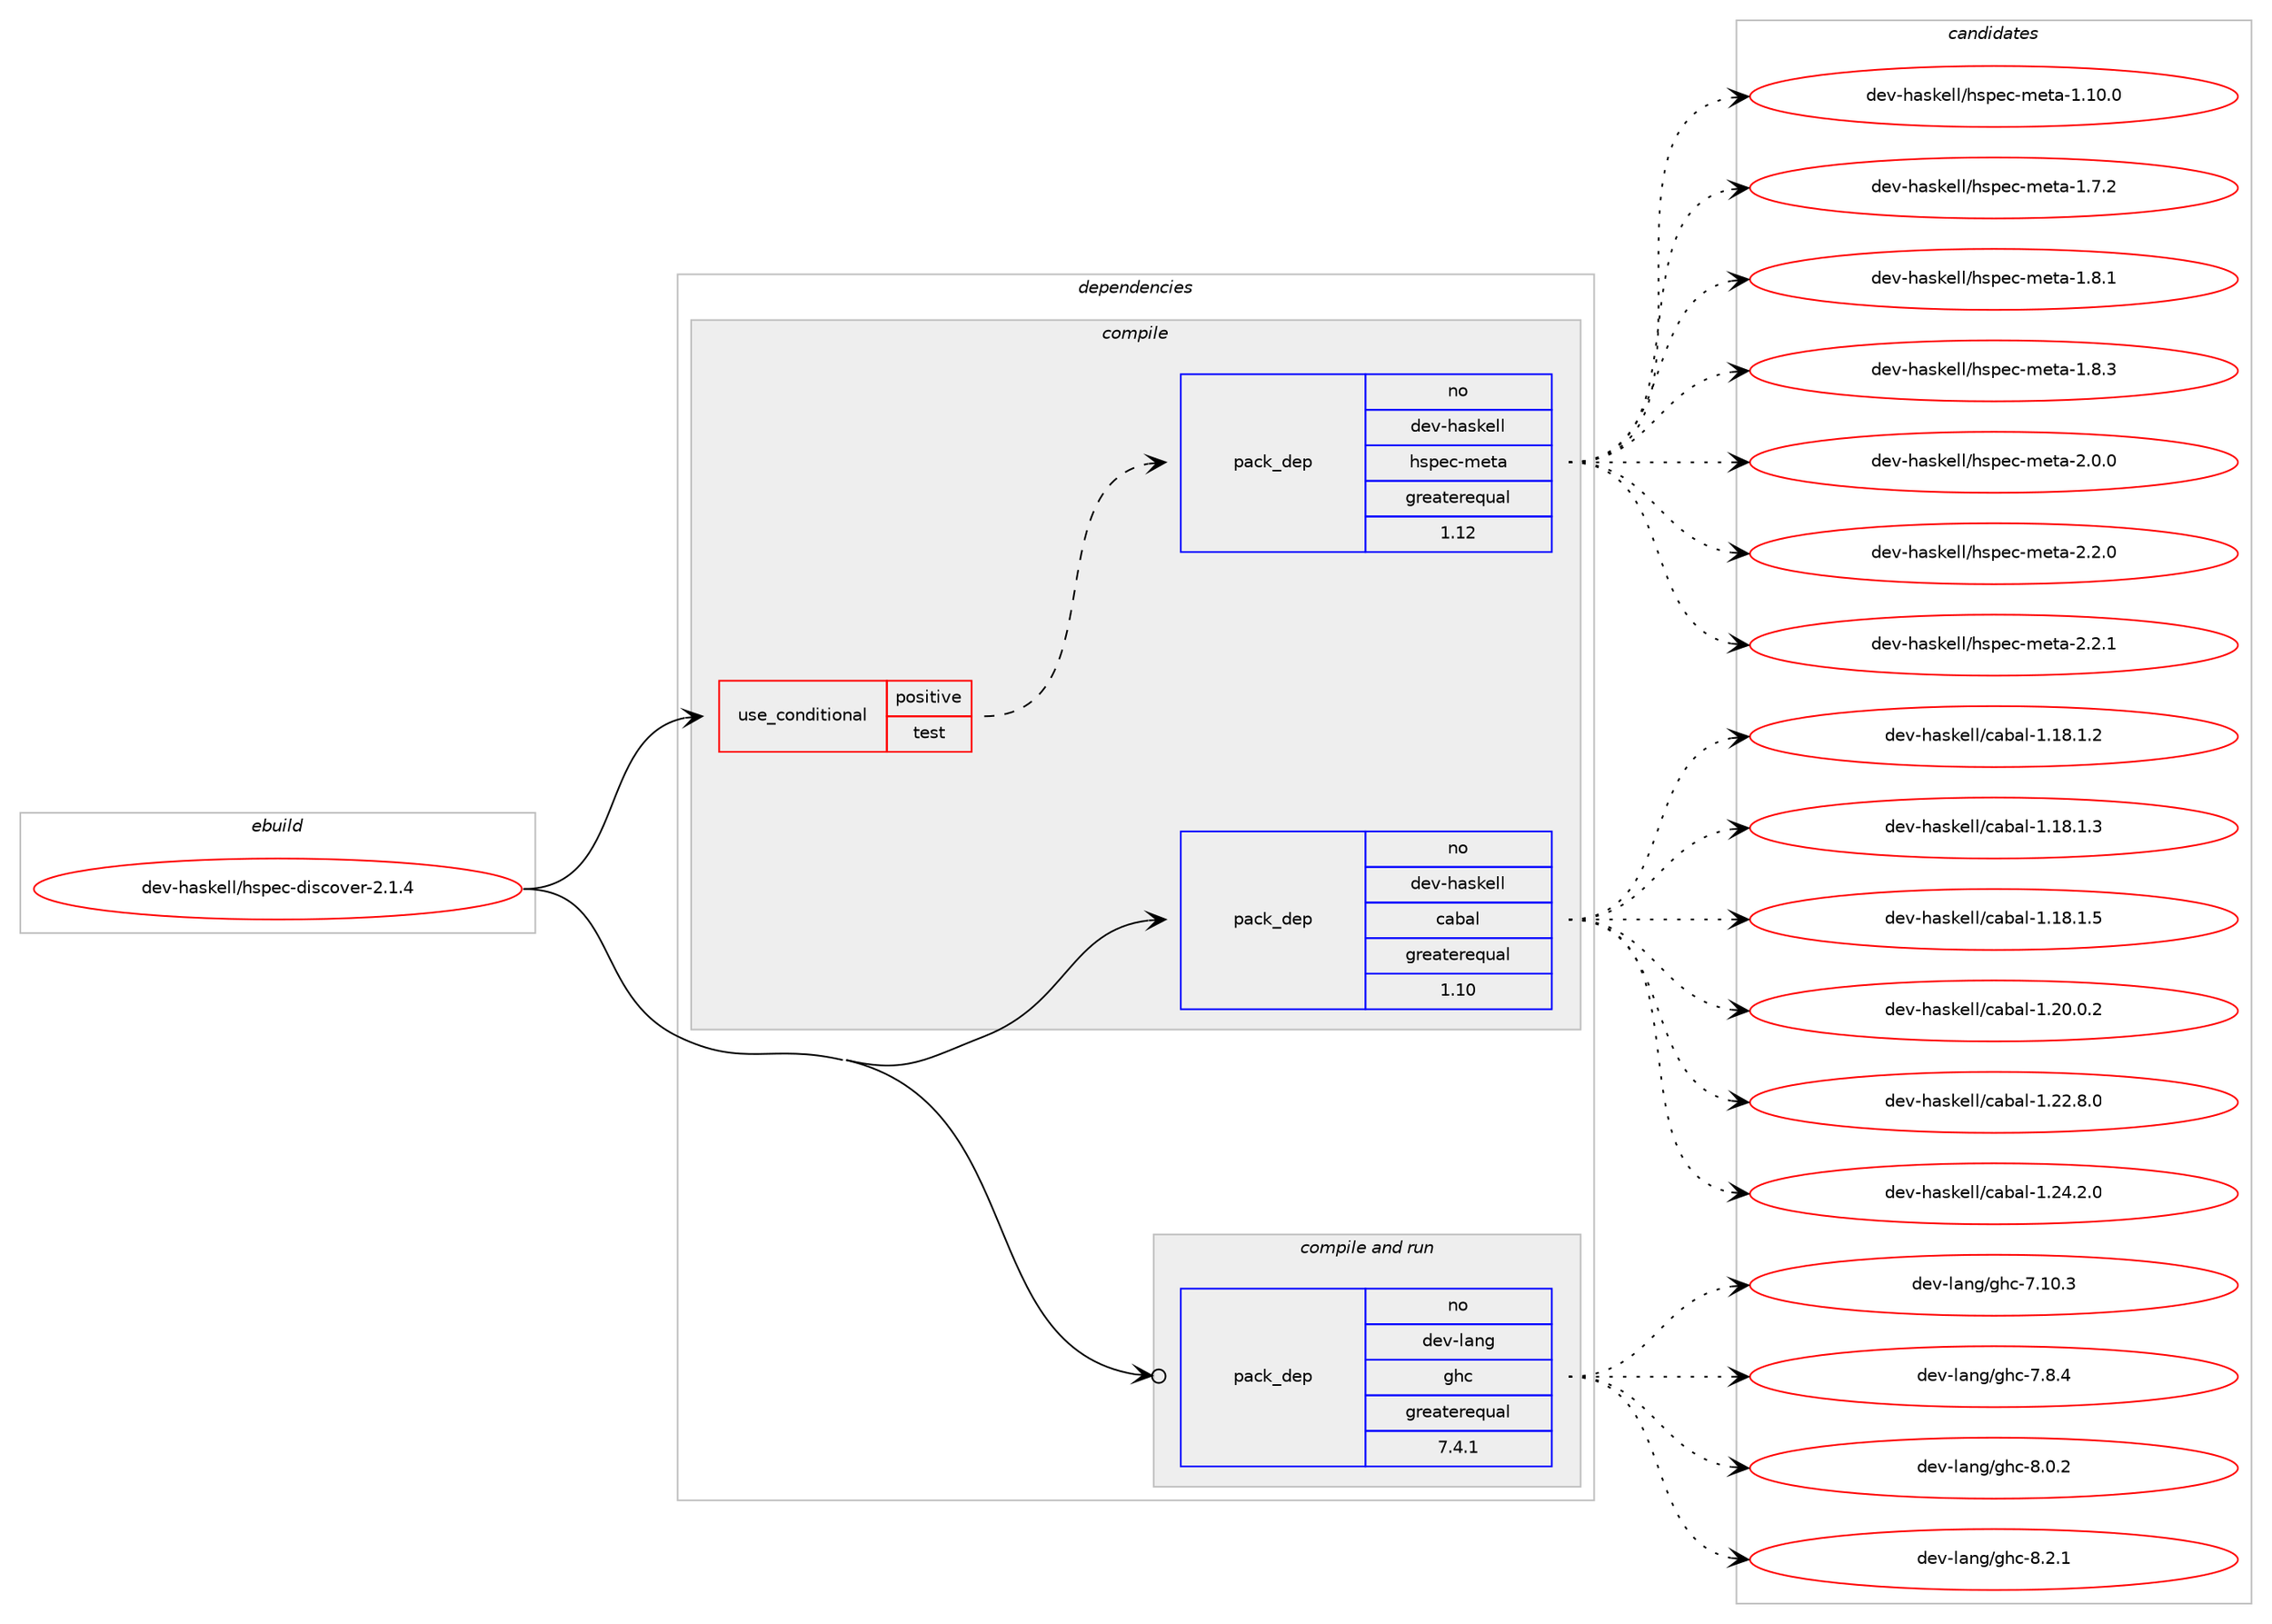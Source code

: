 digraph prolog {

# *************
# Graph options
# *************

newrank=true;
concentrate=true;
compound=true;
graph [rankdir=LR,fontname=Helvetica,fontsize=10,ranksep=1.5];#, ranksep=2.5, nodesep=0.2];
edge  [arrowhead=vee];
node  [fontname=Helvetica,fontsize=10];

# **********
# The ebuild
# **********

subgraph cluster_leftcol {
color=gray;
rank=same;
label=<<i>ebuild</i>>;
id [label="dev-haskell/hspec-discover-2.1.4", color=red, width=4, href="../dev-haskell/hspec-discover-2.1.4.svg"];
}

# ****************
# The dependencies
# ****************

subgraph cluster_midcol {
color=gray;
label=<<i>dependencies</i>>;
subgraph cluster_compile {
fillcolor="#eeeeee";
style=filled;
label=<<i>compile</i>>;
subgraph cond19366 {
dependency83587 [label=<<TABLE BORDER="0" CELLBORDER="1" CELLSPACING="0" CELLPADDING="4"><TR><TD ROWSPAN="3" CELLPADDING="10">use_conditional</TD></TR><TR><TD>positive</TD></TR><TR><TD>test</TD></TR></TABLE>>, shape=none, color=red];
subgraph pack62015 {
dependency83588 [label=<<TABLE BORDER="0" CELLBORDER="1" CELLSPACING="0" CELLPADDING="4" WIDTH="220"><TR><TD ROWSPAN="6" CELLPADDING="30">pack_dep</TD></TR><TR><TD WIDTH="110">no</TD></TR><TR><TD>dev-haskell</TD></TR><TR><TD>hspec-meta</TD></TR><TR><TD>greaterequal</TD></TR><TR><TD>1.12</TD></TR></TABLE>>, shape=none, color=blue];
}
dependency83587:e -> dependency83588:w [weight=20,style="dashed",arrowhead="vee"];
}
id:e -> dependency83587:w [weight=20,style="solid",arrowhead="vee"];
subgraph pack62016 {
dependency83589 [label=<<TABLE BORDER="0" CELLBORDER="1" CELLSPACING="0" CELLPADDING="4" WIDTH="220"><TR><TD ROWSPAN="6" CELLPADDING="30">pack_dep</TD></TR><TR><TD WIDTH="110">no</TD></TR><TR><TD>dev-haskell</TD></TR><TR><TD>cabal</TD></TR><TR><TD>greaterequal</TD></TR><TR><TD>1.10</TD></TR></TABLE>>, shape=none, color=blue];
}
id:e -> dependency83589:w [weight=20,style="solid",arrowhead="vee"];
}
subgraph cluster_compileandrun {
fillcolor="#eeeeee";
style=filled;
label=<<i>compile and run</i>>;
subgraph pack62017 {
dependency83590 [label=<<TABLE BORDER="0" CELLBORDER="1" CELLSPACING="0" CELLPADDING="4" WIDTH="220"><TR><TD ROWSPAN="6" CELLPADDING="30">pack_dep</TD></TR><TR><TD WIDTH="110">no</TD></TR><TR><TD>dev-lang</TD></TR><TR><TD>ghc</TD></TR><TR><TD>greaterequal</TD></TR><TR><TD>7.4.1</TD></TR></TABLE>>, shape=none, color=blue];
}
id:e -> dependency83590:w [weight=20,style="solid",arrowhead="odotvee"];
}
subgraph cluster_run {
fillcolor="#eeeeee";
style=filled;
label=<<i>run</i>>;
}
}

# **************
# The candidates
# **************

subgraph cluster_choices {
rank=same;
color=gray;
label=<<i>candidates</i>>;

subgraph choice62015 {
color=black;
nodesep=1;
choice10010111845104971151071011081084710411511210199451091011169745494649484648 [label="dev-haskell/hspec-meta-1.10.0", color=red, width=4,href="../dev-haskell/hspec-meta-1.10.0.svg"];
choice100101118451049711510710110810847104115112101994510910111697454946554650 [label="dev-haskell/hspec-meta-1.7.2", color=red, width=4,href="../dev-haskell/hspec-meta-1.7.2.svg"];
choice100101118451049711510710110810847104115112101994510910111697454946564649 [label="dev-haskell/hspec-meta-1.8.1", color=red, width=4,href="../dev-haskell/hspec-meta-1.8.1.svg"];
choice100101118451049711510710110810847104115112101994510910111697454946564651 [label="dev-haskell/hspec-meta-1.8.3", color=red, width=4,href="../dev-haskell/hspec-meta-1.8.3.svg"];
choice100101118451049711510710110810847104115112101994510910111697455046484648 [label="dev-haskell/hspec-meta-2.0.0", color=red, width=4,href="../dev-haskell/hspec-meta-2.0.0.svg"];
choice100101118451049711510710110810847104115112101994510910111697455046504648 [label="dev-haskell/hspec-meta-2.2.0", color=red, width=4,href="../dev-haskell/hspec-meta-2.2.0.svg"];
choice100101118451049711510710110810847104115112101994510910111697455046504649 [label="dev-haskell/hspec-meta-2.2.1", color=red, width=4,href="../dev-haskell/hspec-meta-2.2.1.svg"];
dependency83588:e -> choice10010111845104971151071011081084710411511210199451091011169745494649484648:w [style=dotted,weight="100"];
dependency83588:e -> choice100101118451049711510710110810847104115112101994510910111697454946554650:w [style=dotted,weight="100"];
dependency83588:e -> choice100101118451049711510710110810847104115112101994510910111697454946564649:w [style=dotted,weight="100"];
dependency83588:e -> choice100101118451049711510710110810847104115112101994510910111697454946564651:w [style=dotted,weight="100"];
dependency83588:e -> choice100101118451049711510710110810847104115112101994510910111697455046484648:w [style=dotted,weight="100"];
dependency83588:e -> choice100101118451049711510710110810847104115112101994510910111697455046504648:w [style=dotted,weight="100"];
dependency83588:e -> choice100101118451049711510710110810847104115112101994510910111697455046504649:w [style=dotted,weight="100"];
}
subgraph choice62016 {
color=black;
nodesep=1;
choice10010111845104971151071011081084799979897108454946495646494650 [label="dev-haskell/cabal-1.18.1.2", color=red, width=4,href="../dev-haskell/cabal-1.18.1.2.svg"];
choice10010111845104971151071011081084799979897108454946495646494651 [label="dev-haskell/cabal-1.18.1.3", color=red, width=4,href="../dev-haskell/cabal-1.18.1.3.svg"];
choice10010111845104971151071011081084799979897108454946495646494653 [label="dev-haskell/cabal-1.18.1.5", color=red, width=4,href="../dev-haskell/cabal-1.18.1.5.svg"];
choice10010111845104971151071011081084799979897108454946504846484650 [label="dev-haskell/cabal-1.20.0.2", color=red, width=4,href="../dev-haskell/cabal-1.20.0.2.svg"];
choice10010111845104971151071011081084799979897108454946505046564648 [label="dev-haskell/cabal-1.22.8.0", color=red, width=4,href="../dev-haskell/cabal-1.22.8.0.svg"];
choice10010111845104971151071011081084799979897108454946505246504648 [label="dev-haskell/cabal-1.24.2.0", color=red, width=4,href="../dev-haskell/cabal-1.24.2.0.svg"];
dependency83589:e -> choice10010111845104971151071011081084799979897108454946495646494650:w [style=dotted,weight="100"];
dependency83589:e -> choice10010111845104971151071011081084799979897108454946495646494651:w [style=dotted,weight="100"];
dependency83589:e -> choice10010111845104971151071011081084799979897108454946495646494653:w [style=dotted,weight="100"];
dependency83589:e -> choice10010111845104971151071011081084799979897108454946504846484650:w [style=dotted,weight="100"];
dependency83589:e -> choice10010111845104971151071011081084799979897108454946505046564648:w [style=dotted,weight="100"];
dependency83589:e -> choice10010111845104971151071011081084799979897108454946505246504648:w [style=dotted,weight="100"];
}
subgraph choice62017 {
color=black;
nodesep=1;
choice1001011184510897110103471031049945554649484651 [label="dev-lang/ghc-7.10.3", color=red, width=4,href="../dev-lang/ghc-7.10.3.svg"];
choice10010111845108971101034710310499455546564652 [label="dev-lang/ghc-7.8.4", color=red, width=4,href="../dev-lang/ghc-7.8.4.svg"];
choice10010111845108971101034710310499455646484650 [label="dev-lang/ghc-8.0.2", color=red, width=4,href="../dev-lang/ghc-8.0.2.svg"];
choice10010111845108971101034710310499455646504649 [label="dev-lang/ghc-8.2.1", color=red, width=4,href="../dev-lang/ghc-8.2.1.svg"];
dependency83590:e -> choice1001011184510897110103471031049945554649484651:w [style=dotted,weight="100"];
dependency83590:e -> choice10010111845108971101034710310499455546564652:w [style=dotted,weight="100"];
dependency83590:e -> choice10010111845108971101034710310499455646484650:w [style=dotted,weight="100"];
dependency83590:e -> choice10010111845108971101034710310499455646504649:w [style=dotted,weight="100"];
}
}

}
